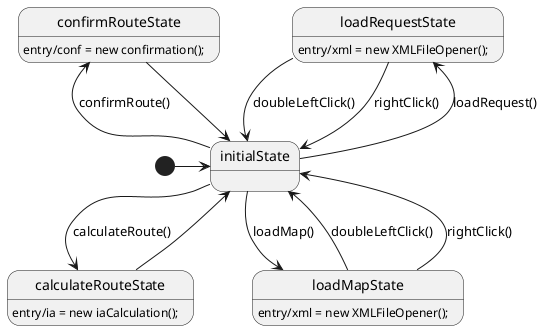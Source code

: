 @startuml
'scale 350 width
'[*] --> NotShooting
'
'state NotShooting {
'  [*] --> Idle
'  Idle --> Configuring : EvConfig
'  Configuring --> Idle : EvConfig
'}
'
'state Configuring {
'  [*] --> NewValueSelection
'  NewValueSelection --> NewValuePreview : EvNewValue
'  NewValuePreview --> NewValueSelection : EvNewValueRejected
'  NewValuePreview --> NewValueSelection : EvNewValueSaved
'
'  state NewValuePreview {
'     State1 -> State2
'  }
'
'}


'For IHM'

[*] -> initialState
State initialState{

}

'loadMapState

initialState -down-> loadMapState : loadMap()
loadMapState -up-> initialState : doubleLeftClick()
loadMapState -up-> initialState : rightClick()

State loadMapState{
    loadMapState:entry/xml = new XMLFileOpener();
}

'loadRequestState

initialState -up-> loadRequestState : loadRequest()
loadRequestState -> initialState : doubleLeftClick()
loadRequestState -> initialState : rightClick()


State loadRequestState{
    loadRequestState:entry/xml = new XMLFileOpener();
}

'confirmRouteState
initialState -left-> confirmRouteState : confirmRoute()
confirmRouteState -down-> initialState

State confirmRouteState{
    '创建一个class用于执行确定route 但是不清楚class的名称
     confirmRouteState:entry/conf = new confirmation();
}

'calculateRouteState

initialState -> calculateRouteState : calculateRoute()
calculateRouteState -down-> initialState

State calculateRouteState{
    '创建一个class来计算 但是不清楚class的名称
    calculateRouteState:entry/ia = new iaCalculation();
}
@enduml